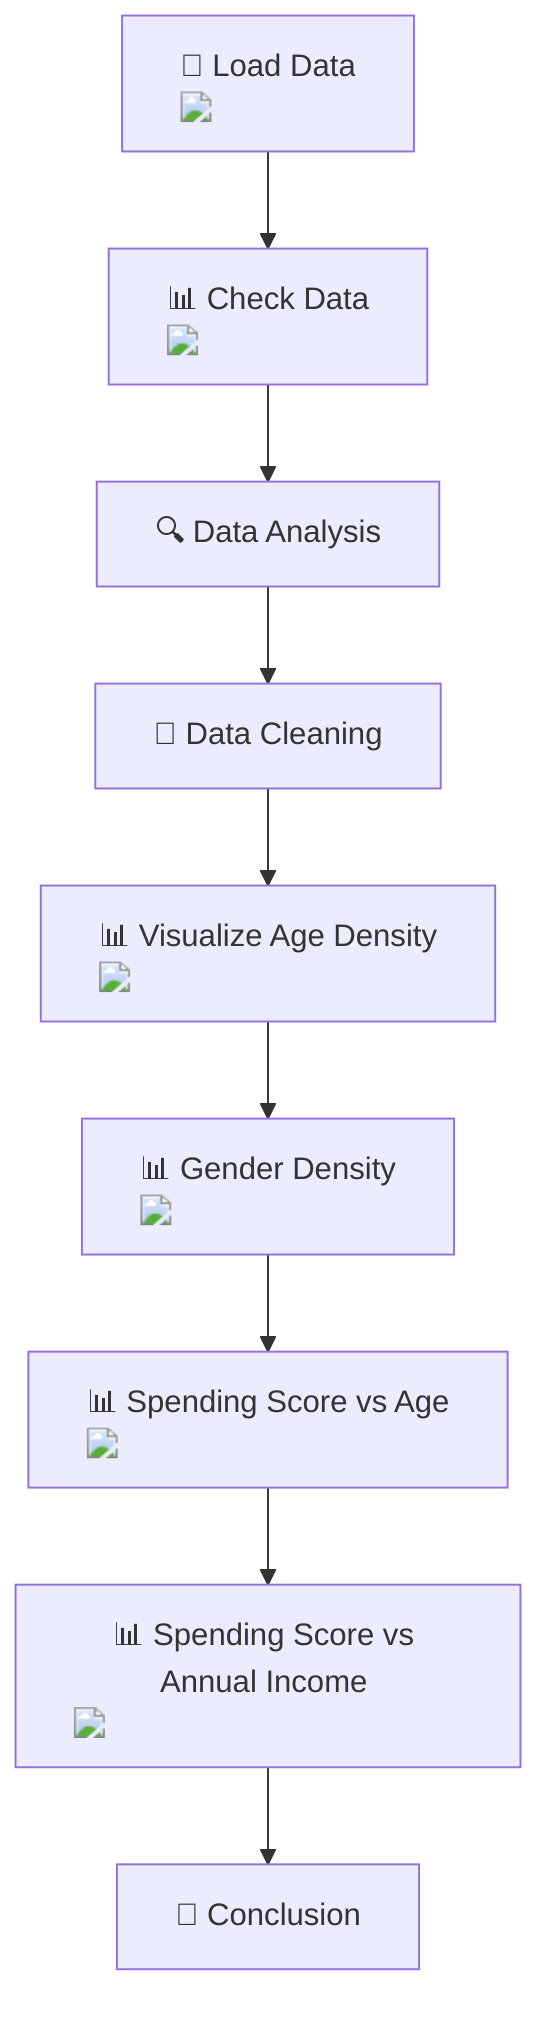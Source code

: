 graph TD;
    A["📂 Load Data <img src='file.svg'/>"] --> B["📊 Check Data <img src='table.svg'/>"];
    B --> C["🔍 Data Analysis"];
    C --> D["🧼 Data Cleaning"];
    D --> E["📊 Visualize Age Density <img src='hist_template.svg'/>"];
    E --> F["📊 Gender Density <img src='barplot_template.svg'/>"];
    F --> G["📊 Spending Score vs Age <img src='scatter_plot_template.svg'/>"];
    G --> H["📊 Spending Score vs Annual Income <img src='scatter_plot_template.svg'/>"];
    H --> I["📝 Conclusion"];